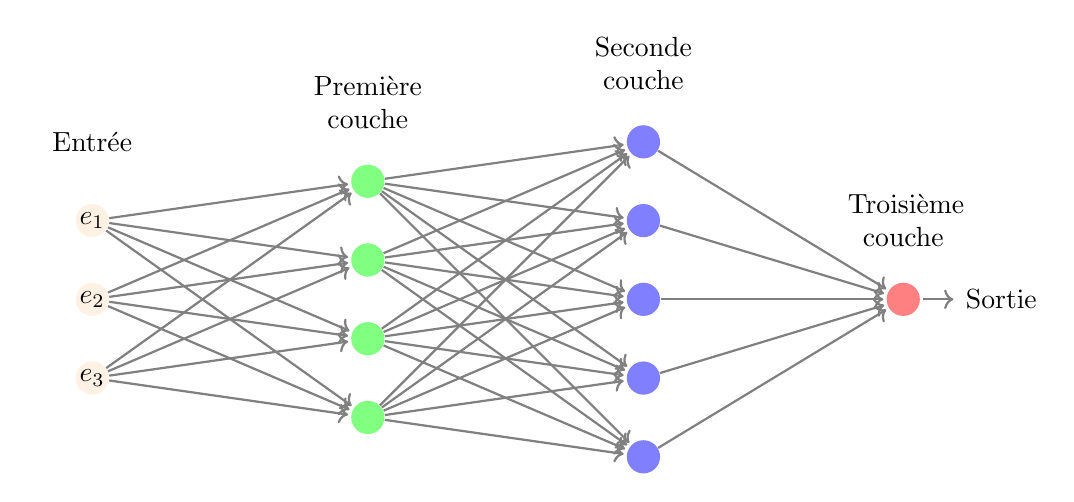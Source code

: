 % Figure after Kjell Magne Fauske
% http://www.texample.net/tikz/examples/neural-network/
\begin{tikzpicture}[shorten >=1pt,->,draw=black!50, node distance=3.3cm]
   \def\layersep{3.5cm}
    \tikzstyle{every pin edge}=[<-,shorten <=1pt,thick]
    \tikzstyle{neuron}=[circle,fill=black!25,minimum size=12pt,inner sep=0pt]
    \tikzstyle{entree}=[neuron, fill=orange!10];
    \tikzstyle{input neuron}=[neuron, fill=green!50];
    \tikzstyle{output neuron}=[neuron, fill=red!50];
    \tikzstyle{hidden neuron}=[neuron, fill=blue!50];
    \tikzstyle{annot} = [text width=4em, text centered]

    % Entree
    \foreach \name / \y in {1,...,3}
    % This is the same as writing \foreach \name / \y in {1/1,2/2,3/3,4/4}
        \node[entree] (E-\name) at (-\layersep,-\y-0.5) {$e_\y$};

    % Premiere couche
    \foreach \name / \y in {1,...,4}
    % This is the same as writing \foreach \name / \y in {1/1,2/2,3/3,4/4}
        \node[input neuron] (I-\name) at (0,-\y) {};

    %Seconde couche
    \foreach \name / \y in {1,...,5}
        \path[yshift=0.5cm]
            node[hidden neuron] (H-\name) at (\layersep,-\y cm) {};

    % Troisieme couche
    \node[output neuron,pin={[pin edge={->}]right:Sortie}, right of=H-3] (O) {};

    % Connect every node in the input layer with every node in the
    % hidden layer.
    \foreach \source in {1,...,3}
        \foreach \dest in {1,...,4}
            \path[thick] (E-\source) edge (I-\dest);

    % Connect every node in the input layer with every node in the
    % hidden layer.
    \foreach \source in {1,...,4}
        \foreach \dest in {1,...,5}
            \path[thick] (I-\source) edge (H-\dest);

    % Connect every node in the hidden layer with the output layer
    \foreach \source in {1,...,5}
        \path[thick] (H-\source) edge (O);

    % Annotate the layers
	\node[annot,above of=E-1, node distance=1cm] {Entr\'ee};
    \node[annot,above of=H-1, node distance=1cm] (hl) {Seconde couche};
    \node[annot,above of=I-1, node distance=1cm] {Premi\`ere couche};
    \node[annot,above of=O, node distance=1cm] {Troisi\`eme couche};

\end{tikzpicture}  